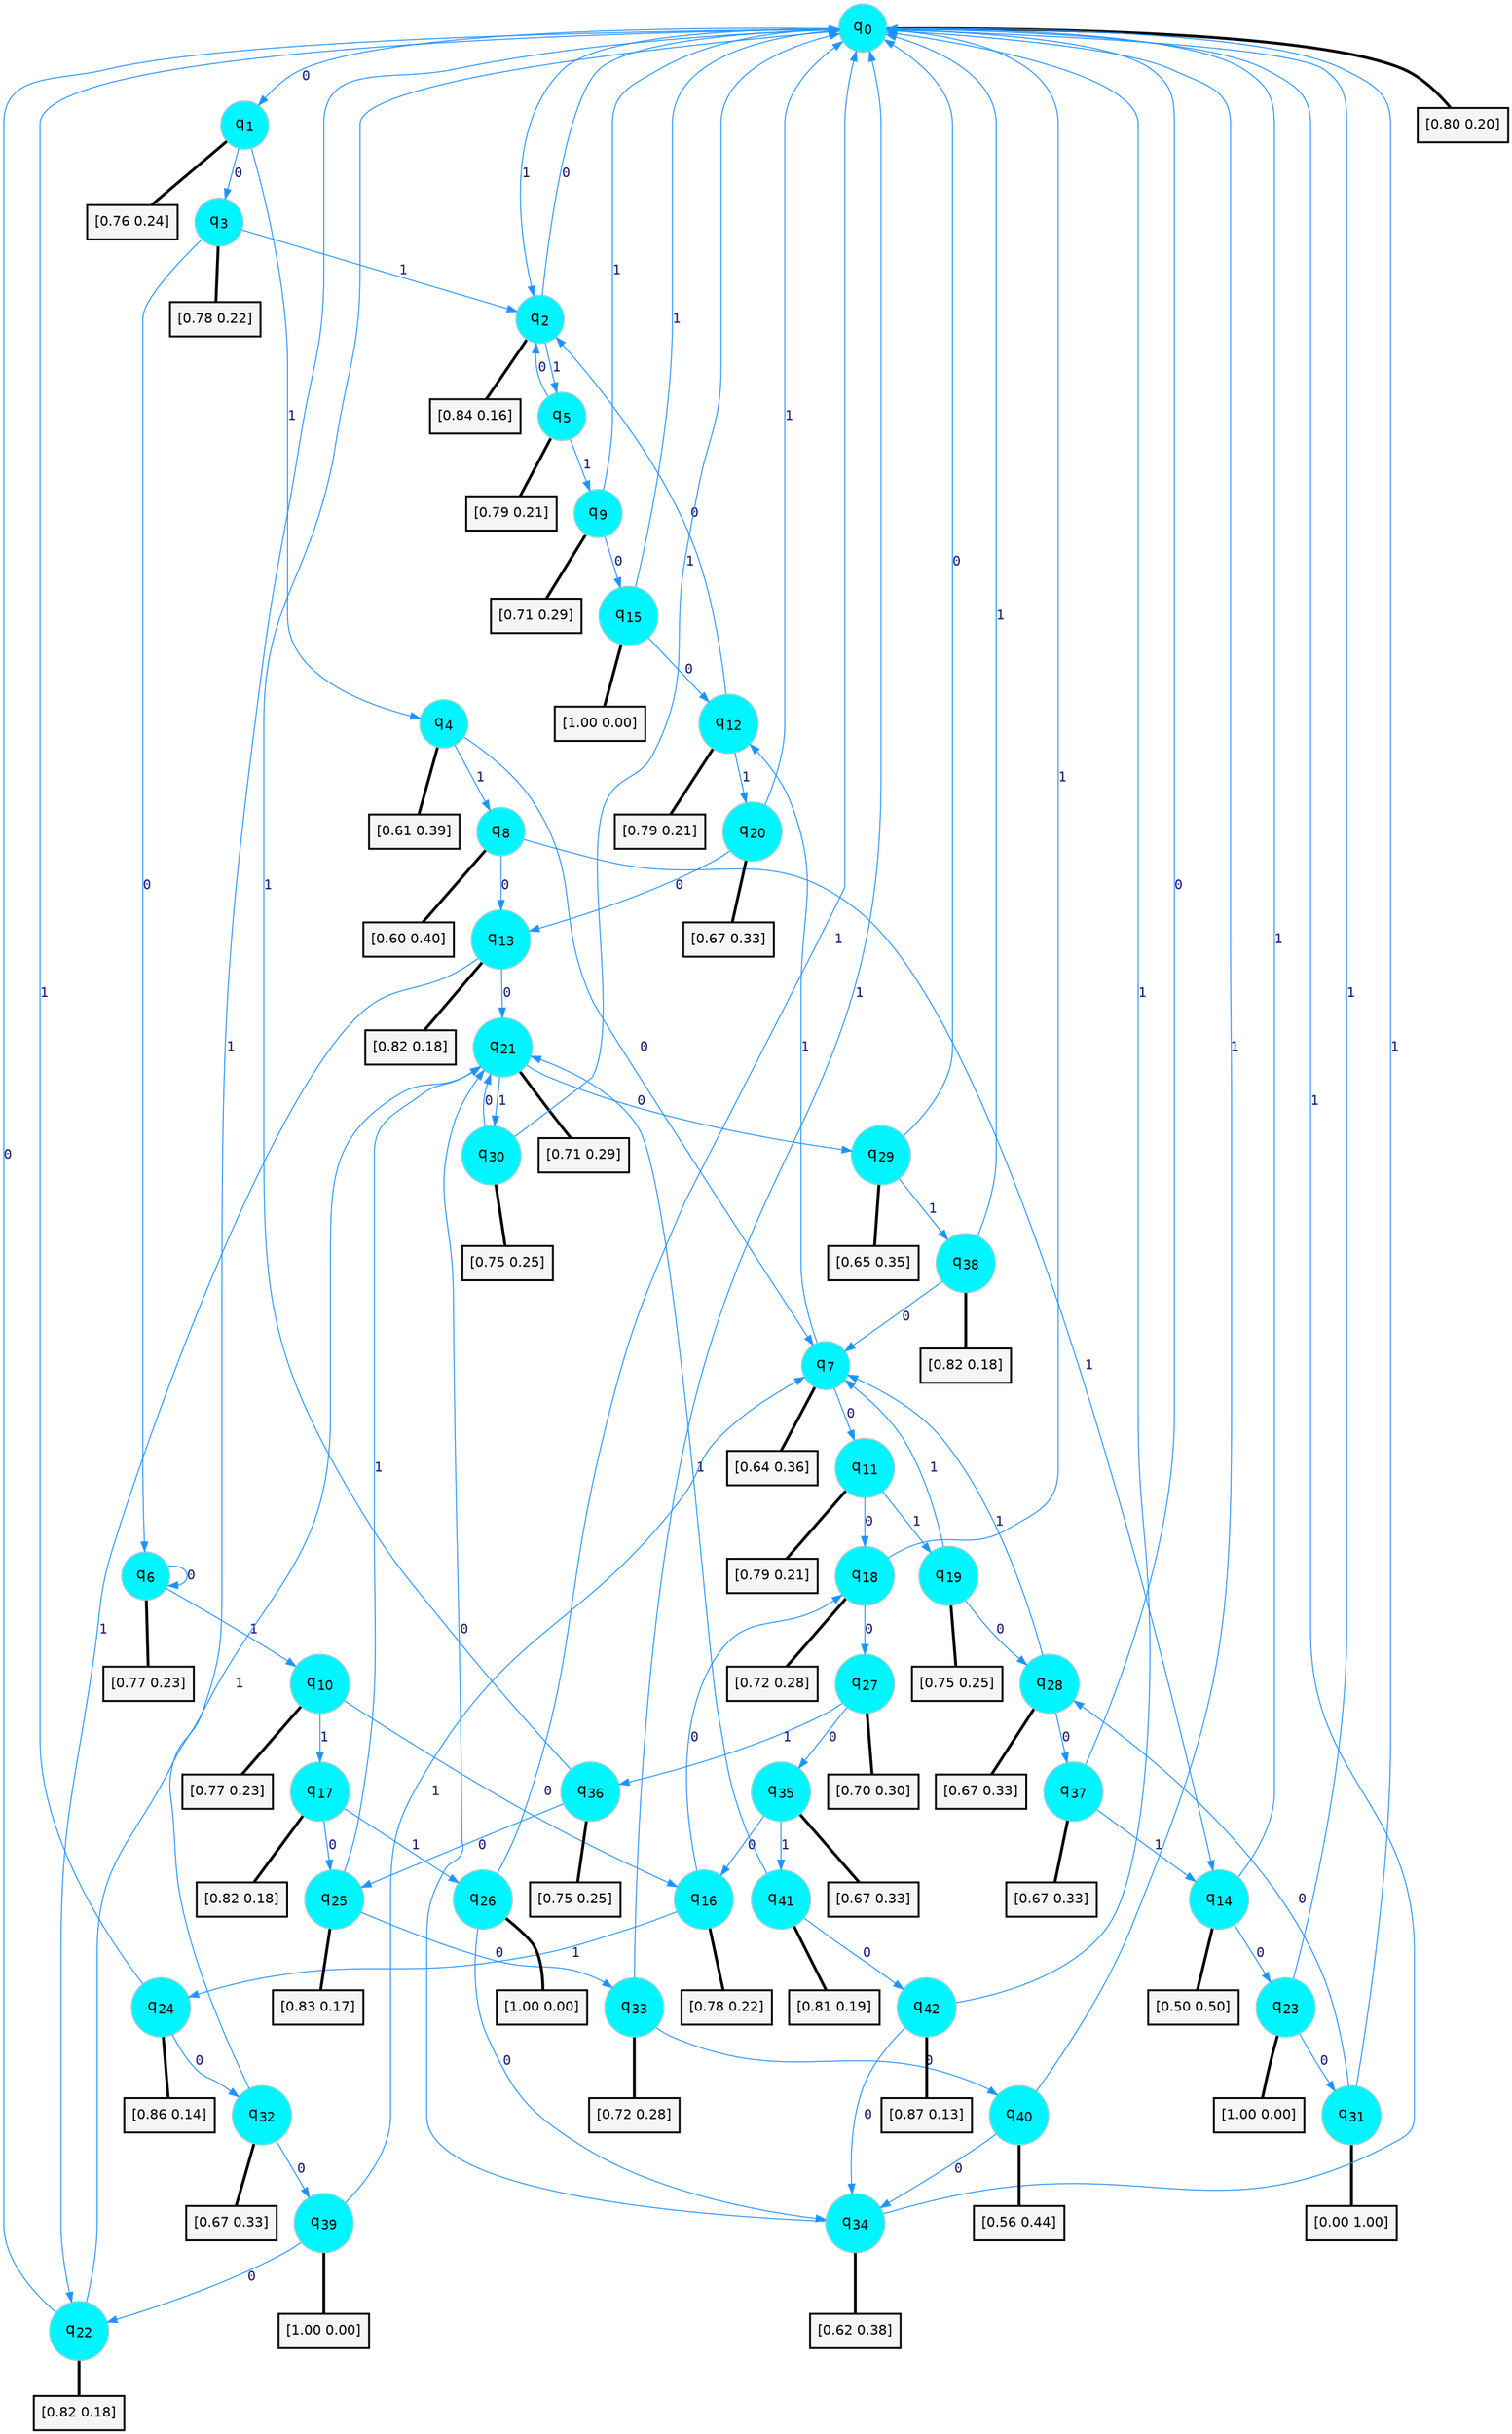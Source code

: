 digraph G {
graph [
bgcolor=transparent, dpi=300, rankdir=TD, size="40,25"];
node [
color=gray, fillcolor=turquoise1, fontcolor=black, fontname=Helvetica, fontsize=16, fontweight=bold, shape=circle, style=filled];
edge [
arrowsize=1, color=dodgerblue1, fontcolor=midnightblue, fontname=courier, fontweight=bold, penwidth=1, style=solid, weight=20];
0[label=<q<SUB>0</SUB>>];
1[label=<q<SUB>1</SUB>>];
2[label=<q<SUB>2</SUB>>];
3[label=<q<SUB>3</SUB>>];
4[label=<q<SUB>4</SUB>>];
5[label=<q<SUB>5</SUB>>];
6[label=<q<SUB>6</SUB>>];
7[label=<q<SUB>7</SUB>>];
8[label=<q<SUB>8</SUB>>];
9[label=<q<SUB>9</SUB>>];
10[label=<q<SUB>10</SUB>>];
11[label=<q<SUB>11</SUB>>];
12[label=<q<SUB>12</SUB>>];
13[label=<q<SUB>13</SUB>>];
14[label=<q<SUB>14</SUB>>];
15[label=<q<SUB>15</SUB>>];
16[label=<q<SUB>16</SUB>>];
17[label=<q<SUB>17</SUB>>];
18[label=<q<SUB>18</SUB>>];
19[label=<q<SUB>19</SUB>>];
20[label=<q<SUB>20</SUB>>];
21[label=<q<SUB>21</SUB>>];
22[label=<q<SUB>22</SUB>>];
23[label=<q<SUB>23</SUB>>];
24[label=<q<SUB>24</SUB>>];
25[label=<q<SUB>25</SUB>>];
26[label=<q<SUB>26</SUB>>];
27[label=<q<SUB>27</SUB>>];
28[label=<q<SUB>28</SUB>>];
29[label=<q<SUB>29</SUB>>];
30[label=<q<SUB>30</SUB>>];
31[label=<q<SUB>31</SUB>>];
32[label=<q<SUB>32</SUB>>];
33[label=<q<SUB>33</SUB>>];
34[label=<q<SUB>34</SUB>>];
35[label=<q<SUB>35</SUB>>];
36[label=<q<SUB>36</SUB>>];
37[label=<q<SUB>37</SUB>>];
38[label=<q<SUB>38</SUB>>];
39[label=<q<SUB>39</SUB>>];
40[label=<q<SUB>40</SUB>>];
41[label=<q<SUB>41</SUB>>];
42[label=<q<SUB>42</SUB>>];
43[label="[0.80 0.20]", shape=box,fontcolor=black, fontname=Helvetica, fontsize=14, penwidth=2, fillcolor=whitesmoke,color=black];
44[label="[0.76 0.24]", shape=box,fontcolor=black, fontname=Helvetica, fontsize=14, penwidth=2, fillcolor=whitesmoke,color=black];
45[label="[0.84 0.16]", shape=box,fontcolor=black, fontname=Helvetica, fontsize=14, penwidth=2, fillcolor=whitesmoke,color=black];
46[label="[0.78 0.22]", shape=box,fontcolor=black, fontname=Helvetica, fontsize=14, penwidth=2, fillcolor=whitesmoke,color=black];
47[label="[0.61 0.39]", shape=box,fontcolor=black, fontname=Helvetica, fontsize=14, penwidth=2, fillcolor=whitesmoke,color=black];
48[label="[0.79 0.21]", shape=box,fontcolor=black, fontname=Helvetica, fontsize=14, penwidth=2, fillcolor=whitesmoke,color=black];
49[label="[0.77 0.23]", shape=box,fontcolor=black, fontname=Helvetica, fontsize=14, penwidth=2, fillcolor=whitesmoke,color=black];
50[label="[0.64 0.36]", shape=box,fontcolor=black, fontname=Helvetica, fontsize=14, penwidth=2, fillcolor=whitesmoke,color=black];
51[label="[0.60 0.40]", shape=box,fontcolor=black, fontname=Helvetica, fontsize=14, penwidth=2, fillcolor=whitesmoke,color=black];
52[label="[0.71 0.29]", shape=box,fontcolor=black, fontname=Helvetica, fontsize=14, penwidth=2, fillcolor=whitesmoke,color=black];
53[label="[0.77 0.23]", shape=box,fontcolor=black, fontname=Helvetica, fontsize=14, penwidth=2, fillcolor=whitesmoke,color=black];
54[label="[0.79 0.21]", shape=box,fontcolor=black, fontname=Helvetica, fontsize=14, penwidth=2, fillcolor=whitesmoke,color=black];
55[label="[0.79 0.21]", shape=box,fontcolor=black, fontname=Helvetica, fontsize=14, penwidth=2, fillcolor=whitesmoke,color=black];
56[label="[0.82 0.18]", shape=box,fontcolor=black, fontname=Helvetica, fontsize=14, penwidth=2, fillcolor=whitesmoke,color=black];
57[label="[0.50 0.50]", shape=box,fontcolor=black, fontname=Helvetica, fontsize=14, penwidth=2, fillcolor=whitesmoke,color=black];
58[label="[1.00 0.00]", shape=box,fontcolor=black, fontname=Helvetica, fontsize=14, penwidth=2, fillcolor=whitesmoke,color=black];
59[label="[0.78 0.22]", shape=box,fontcolor=black, fontname=Helvetica, fontsize=14, penwidth=2, fillcolor=whitesmoke,color=black];
60[label="[0.82 0.18]", shape=box,fontcolor=black, fontname=Helvetica, fontsize=14, penwidth=2, fillcolor=whitesmoke,color=black];
61[label="[0.72 0.28]", shape=box,fontcolor=black, fontname=Helvetica, fontsize=14, penwidth=2, fillcolor=whitesmoke,color=black];
62[label="[0.75 0.25]", shape=box,fontcolor=black, fontname=Helvetica, fontsize=14, penwidth=2, fillcolor=whitesmoke,color=black];
63[label="[0.67 0.33]", shape=box,fontcolor=black, fontname=Helvetica, fontsize=14, penwidth=2, fillcolor=whitesmoke,color=black];
64[label="[0.71 0.29]", shape=box,fontcolor=black, fontname=Helvetica, fontsize=14, penwidth=2, fillcolor=whitesmoke,color=black];
65[label="[0.82 0.18]", shape=box,fontcolor=black, fontname=Helvetica, fontsize=14, penwidth=2, fillcolor=whitesmoke,color=black];
66[label="[1.00 0.00]", shape=box,fontcolor=black, fontname=Helvetica, fontsize=14, penwidth=2, fillcolor=whitesmoke,color=black];
67[label="[0.86 0.14]", shape=box,fontcolor=black, fontname=Helvetica, fontsize=14, penwidth=2, fillcolor=whitesmoke,color=black];
68[label="[0.83 0.17]", shape=box,fontcolor=black, fontname=Helvetica, fontsize=14, penwidth=2, fillcolor=whitesmoke,color=black];
69[label="[1.00 0.00]", shape=box,fontcolor=black, fontname=Helvetica, fontsize=14, penwidth=2, fillcolor=whitesmoke,color=black];
70[label="[0.70 0.30]", shape=box,fontcolor=black, fontname=Helvetica, fontsize=14, penwidth=2, fillcolor=whitesmoke,color=black];
71[label="[0.67 0.33]", shape=box,fontcolor=black, fontname=Helvetica, fontsize=14, penwidth=2, fillcolor=whitesmoke,color=black];
72[label="[0.65 0.35]", shape=box,fontcolor=black, fontname=Helvetica, fontsize=14, penwidth=2, fillcolor=whitesmoke,color=black];
73[label="[0.75 0.25]", shape=box,fontcolor=black, fontname=Helvetica, fontsize=14, penwidth=2, fillcolor=whitesmoke,color=black];
74[label="[0.00 1.00]", shape=box,fontcolor=black, fontname=Helvetica, fontsize=14, penwidth=2, fillcolor=whitesmoke,color=black];
75[label="[0.67 0.33]", shape=box,fontcolor=black, fontname=Helvetica, fontsize=14, penwidth=2, fillcolor=whitesmoke,color=black];
76[label="[0.72 0.28]", shape=box,fontcolor=black, fontname=Helvetica, fontsize=14, penwidth=2, fillcolor=whitesmoke,color=black];
77[label="[0.62 0.38]", shape=box,fontcolor=black, fontname=Helvetica, fontsize=14, penwidth=2, fillcolor=whitesmoke,color=black];
78[label="[0.67 0.33]", shape=box,fontcolor=black, fontname=Helvetica, fontsize=14, penwidth=2, fillcolor=whitesmoke,color=black];
79[label="[0.75 0.25]", shape=box,fontcolor=black, fontname=Helvetica, fontsize=14, penwidth=2, fillcolor=whitesmoke,color=black];
80[label="[0.67 0.33]", shape=box,fontcolor=black, fontname=Helvetica, fontsize=14, penwidth=2, fillcolor=whitesmoke,color=black];
81[label="[0.82 0.18]", shape=box,fontcolor=black, fontname=Helvetica, fontsize=14, penwidth=2, fillcolor=whitesmoke,color=black];
82[label="[1.00 0.00]", shape=box,fontcolor=black, fontname=Helvetica, fontsize=14, penwidth=2, fillcolor=whitesmoke,color=black];
83[label="[0.56 0.44]", shape=box,fontcolor=black, fontname=Helvetica, fontsize=14, penwidth=2, fillcolor=whitesmoke,color=black];
84[label="[0.81 0.19]", shape=box,fontcolor=black, fontname=Helvetica, fontsize=14, penwidth=2, fillcolor=whitesmoke,color=black];
85[label="[0.87 0.13]", shape=box,fontcolor=black, fontname=Helvetica, fontsize=14, penwidth=2, fillcolor=whitesmoke,color=black];
0->1 [label=0];
0->2 [label=1];
0->43 [arrowhead=none, penwidth=3,color=black];
1->3 [label=0];
1->4 [label=1];
1->44 [arrowhead=none, penwidth=3,color=black];
2->0 [label=0];
2->5 [label=1];
2->45 [arrowhead=none, penwidth=3,color=black];
3->6 [label=0];
3->2 [label=1];
3->46 [arrowhead=none, penwidth=3,color=black];
4->7 [label=0];
4->8 [label=1];
4->47 [arrowhead=none, penwidth=3,color=black];
5->2 [label=0];
5->9 [label=1];
5->48 [arrowhead=none, penwidth=3,color=black];
6->6 [label=0];
6->10 [label=1];
6->49 [arrowhead=none, penwidth=3,color=black];
7->11 [label=0];
7->12 [label=1];
7->50 [arrowhead=none, penwidth=3,color=black];
8->13 [label=0];
8->14 [label=1];
8->51 [arrowhead=none, penwidth=3,color=black];
9->15 [label=0];
9->0 [label=1];
9->52 [arrowhead=none, penwidth=3,color=black];
10->16 [label=0];
10->17 [label=1];
10->53 [arrowhead=none, penwidth=3,color=black];
11->18 [label=0];
11->19 [label=1];
11->54 [arrowhead=none, penwidth=3,color=black];
12->2 [label=0];
12->20 [label=1];
12->55 [arrowhead=none, penwidth=3,color=black];
13->21 [label=0];
13->22 [label=1];
13->56 [arrowhead=none, penwidth=3,color=black];
14->23 [label=0];
14->0 [label=1];
14->57 [arrowhead=none, penwidth=3,color=black];
15->12 [label=0];
15->0 [label=1];
15->58 [arrowhead=none, penwidth=3,color=black];
16->18 [label=0];
16->24 [label=1];
16->59 [arrowhead=none, penwidth=3,color=black];
17->25 [label=0];
17->26 [label=1];
17->60 [arrowhead=none, penwidth=3,color=black];
18->27 [label=0];
18->0 [label=1];
18->61 [arrowhead=none, penwidth=3,color=black];
19->28 [label=0];
19->7 [label=1];
19->62 [arrowhead=none, penwidth=3,color=black];
20->13 [label=0];
20->0 [label=1];
20->63 [arrowhead=none, penwidth=3,color=black];
21->29 [label=0];
21->30 [label=1];
21->64 [arrowhead=none, penwidth=3,color=black];
22->0 [label=0];
22->21 [label=1];
22->65 [arrowhead=none, penwidth=3,color=black];
23->31 [label=0];
23->0 [label=1];
23->66 [arrowhead=none, penwidth=3,color=black];
24->32 [label=0];
24->0 [label=1];
24->67 [arrowhead=none, penwidth=3,color=black];
25->33 [label=0];
25->21 [label=1];
25->68 [arrowhead=none, penwidth=3,color=black];
26->34 [label=0];
26->0 [label=1];
26->69 [arrowhead=none, penwidth=3,color=black];
27->35 [label=0];
27->36 [label=1];
27->70 [arrowhead=none, penwidth=3,color=black];
28->37 [label=0];
28->7 [label=1];
28->71 [arrowhead=none, penwidth=3,color=black];
29->0 [label=0];
29->38 [label=1];
29->72 [arrowhead=none, penwidth=3,color=black];
30->21 [label=0];
30->0 [label=1];
30->73 [arrowhead=none, penwidth=3,color=black];
31->28 [label=0];
31->0 [label=1];
31->74 [arrowhead=none, penwidth=3,color=black];
32->39 [label=0];
32->0 [label=1];
32->75 [arrowhead=none, penwidth=3,color=black];
33->40 [label=0];
33->0 [label=1];
33->76 [arrowhead=none, penwidth=3,color=black];
34->21 [label=0];
34->0 [label=1];
34->77 [arrowhead=none, penwidth=3,color=black];
35->16 [label=0];
35->41 [label=1];
35->78 [arrowhead=none, penwidth=3,color=black];
36->25 [label=0];
36->0 [label=1];
36->79 [arrowhead=none, penwidth=3,color=black];
37->0 [label=0];
37->14 [label=1];
37->80 [arrowhead=none, penwidth=3,color=black];
38->7 [label=0];
38->0 [label=1];
38->81 [arrowhead=none, penwidth=3,color=black];
39->22 [label=0];
39->7 [label=1];
39->82 [arrowhead=none, penwidth=3,color=black];
40->34 [label=0];
40->0 [label=1];
40->83 [arrowhead=none, penwidth=3,color=black];
41->42 [label=0];
41->21 [label=1];
41->84 [arrowhead=none, penwidth=3,color=black];
42->34 [label=0];
42->0 [label=1];
42->85 [arrowhead=none, penwidth=3,color=black];
}
